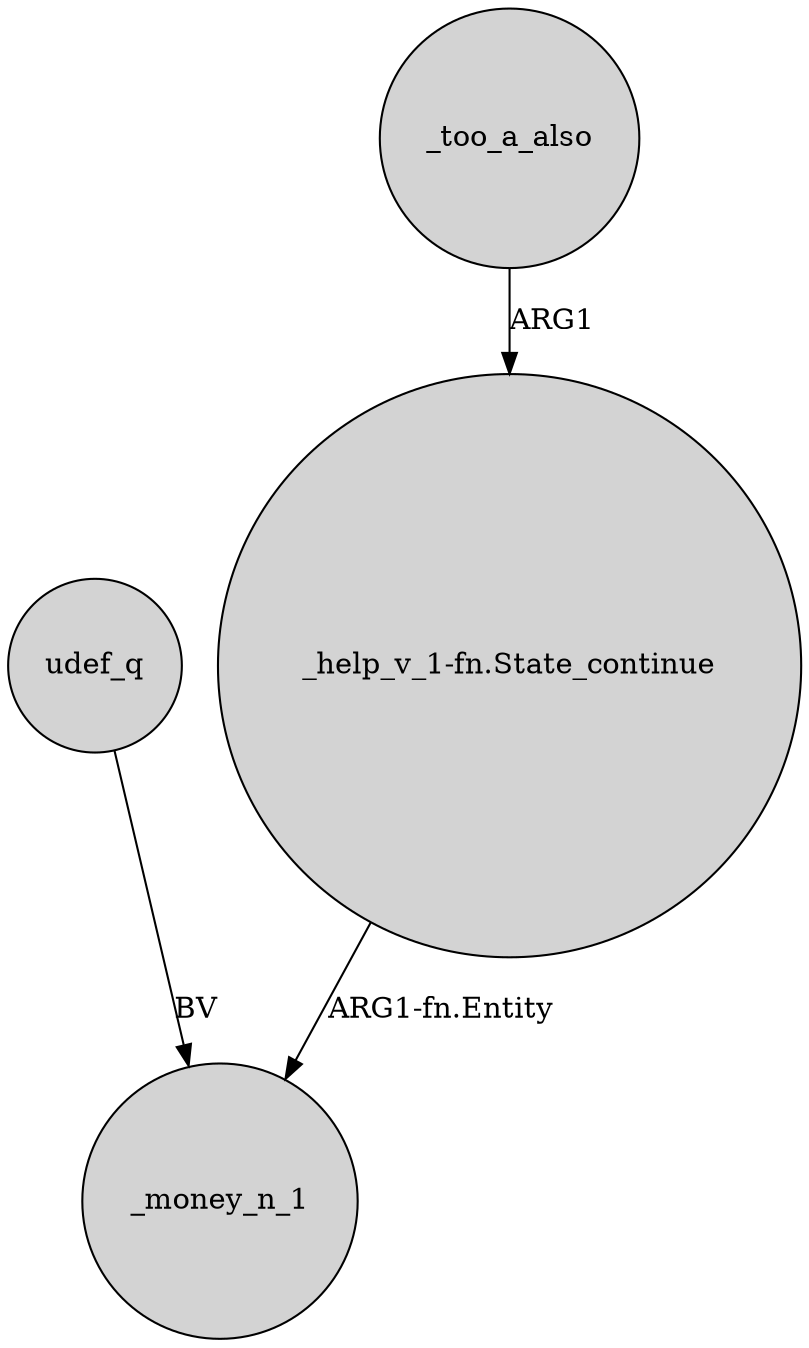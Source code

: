 digraph {
	node [shape=circle style=filled]
	udef_q -> _money_n_1 [label=BV]
	"_help_v_1-fn.State_continue" -> _money_n_1 [label="ARG1-fn.Entity"]
	_too_a_also -> "_help_v_1-fn.State_continue" [label=ARG1]
}
